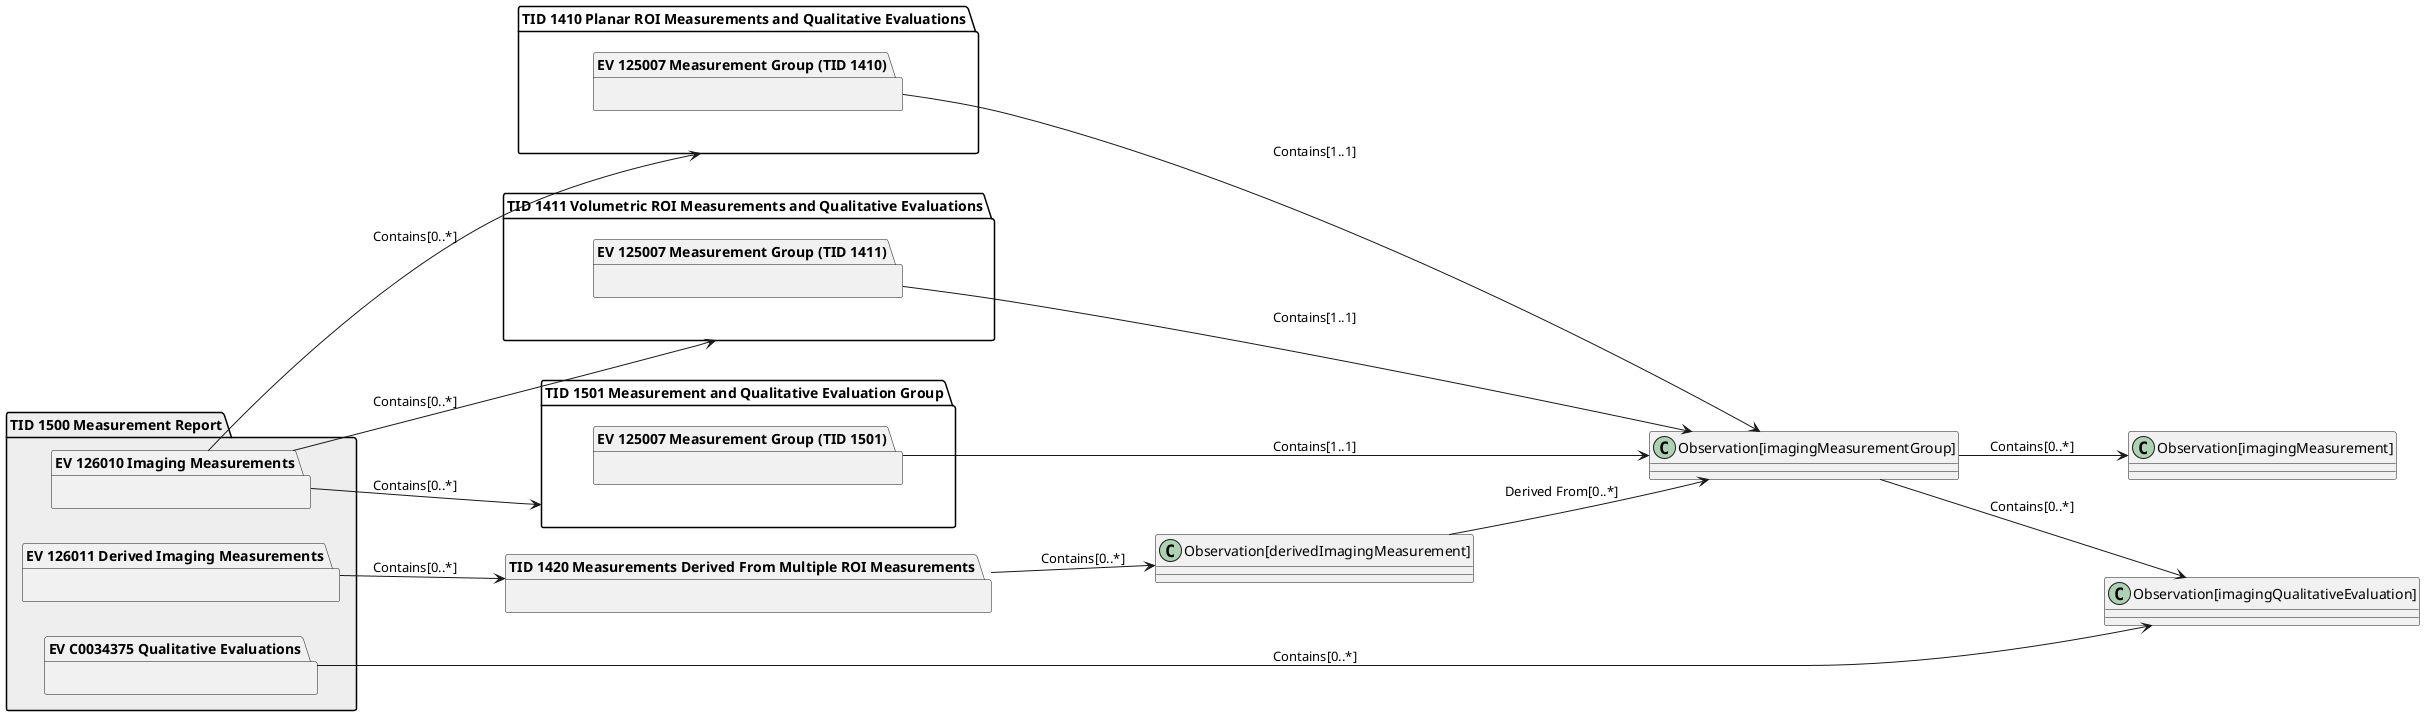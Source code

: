 @startuml tid_1500_structure
left to right direction

package "TID 1500 Measurement Report" #EEEEEE {
    package "EV 126010 Imaging Measurements" {
    }
    package "EV 126011 Derived Imaging Measurements" {
    }
    package "EV C0034375 Qualitative Evaluations" {
    }
}
package "TID 1410 Planar ROI Measurements and Qualitative Evaluations" {
    package "EV 125007 Measurement Group (TID 1410)" {
    }
}
package "TID 1411 Volumetric ROI Measurements and Qualitative Evaluations" {
    package "EV 125007 Measurement Group (TID 1411)" {
    }
}
package "TID 1501 Measurement and Qualitative Evaluation Group" {
    package "EV 125007 Measurement Group (TID 1501)" {
    }
}
package "TID 1420 Measurements Derived From Multiple ROI Measurements" {
}
class measurementGroup as "Observation[imagingMeasurementGroup]"
class measurement as "Observation[imagingMeasurement]"
class qualitativeEvaluation as "Observation[imagingQualitativeEvaluation]"
class derivedMeasurement as "Observation[derivedImagingMeasurement]"

"EV 126010 Imaging Measurements" --> "TID 1410 Planar ROI Measurements and Qualitative Evaluations": Contains[0..*]
"EV 126010 Imaging Measurements" --> "TID 1411 Volumetric ROI Measurements and Qualitative Evaluations": Contains[0..*]
"EV 126010 Imaging Measurements" --> "TID 1501 Measurement and Qualitative Evaluation Group": Contains[0..*]
"EV 126011 Derived Imaging Measurements" --> "TID 1420 Measurements Derived From Multiple ROI Measurements": Contains[0..*]
"EV C0034375 Qualitative Evaluations" --> qualitativeEvaluation: Contains[0..*]
"EV 125007 Measurement Group (TID 1410)" --> measurementGroup: Contains[1..1]
"EV 125007 Measurement Group (TID 1411)" --> measurementGroup: Contains[1..1]
"EV 125007 Measurement Group (TID 1501)" --> measurementGroup: Contains[1..1]
measurementGroup --> measurement: Contains[0..*]
measurementGroup --> qualitativeEvaluation: Contains[0..*]
"TID 1420 Measurements Derived From Multiple ROI Measurements" --> derivedMeasurement: Contains[0..*]
derivedMeasurement --> measurementGroup: Derived From[0..*]
@enduml